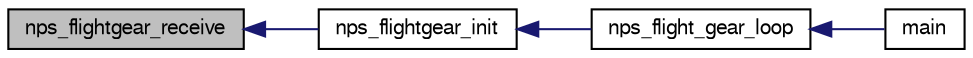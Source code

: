 digraph "nps_flightgear_receive"
{
  edge [fontname="FreeSans",fontsize="10",labelfontname="FreeSans",labelfontsize="10"];
  node [fontname="FreeSans",fontsize="10",shape=record];
  rankdir="LR";
  Node1 [label="nps_flightgear_receive",height=0.2,width=0.4,color="black", fillcolor="grey75", style="filled", fontcolor="black"];
  Node1 -> Node2 [dir="back",color="midnightblue",fontsize="10",style="solid",fontname="FreeSans"];
  Node2 [label="nps_flightgear_init",height=0.2,width=0.4,color="black", fillcolor="white", style="filled",URL="$nps__flightgear_8h.html#a3798773d8563d36ad60ab2314a3c6feb"];
  Node2 -> Node3 [dir="back",color="midnightblue",fontsize="10",style="solid",fontname="FreeSans"];
  Node3 [label="nps_flight_gear_loop",height=0.2,width=0.4,color="black", fillcolor="white", style="filled",URL="$nps__main__common_8c.html#a09501c15e6e1dd4d027eb3fc37787a4c"];
  Node3 -> Node4 [dir="back",color="midnightblue",fontsize="10",style="solid",fontname="FreeSans"];
  Node4 [label="main",height=0.2,width=0.4,color="black", fillcolor="white", style="filled",URL="$nps__main__hitl_8c.html#a3c04138a5bfe5d72780bb7e82a18e627"];
}
